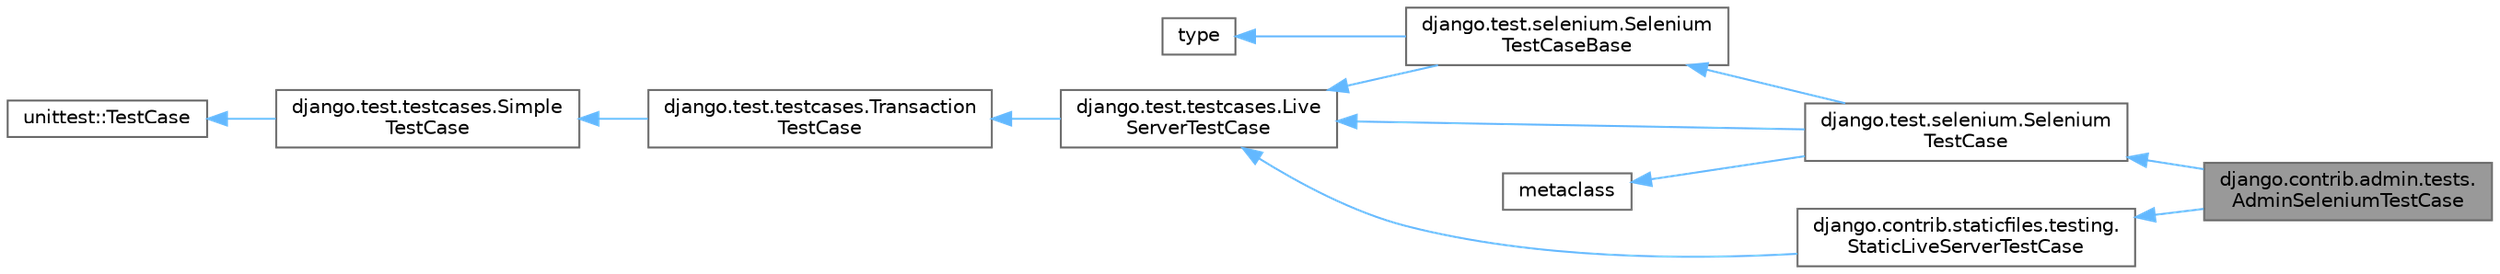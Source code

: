 digraph "django.contrib.admin.tests.AdminSeleniumTestCase"
{
 // LATEX_PDF_SIZE
  bgcolor="transparent";
  edge [fontname=Helvetica,fontsize=10,labelfontname=Helvetica,labelfontsize=10];
  node [fontname=Helvetica,fontsize=10,shape=box,height=0.2,width=0.4];
  rankdir="LR";
  Node1 [id="Node000001",label="django.contrib.admin.tests.\lAdminSeleniumTestCase",height=0.2,width=0.4,color="gray40", fillcolor="grey60", style="filled", fontcolor="black",tooltip=" "];
  Node2 -> Node1 [id="edge1_Node000001_Node000002",dir="back",color="steelblue1",style="solid",tooltip=" "];
  Node2 [id="Node000002",label="django.test.selenium.Selenium\lTestCase",height=0.2,width=0.4,color="gray40", fillcolor="white", style="filled",URL="$classdjango_1_1test_1_1selenium_1_1_selenium_test_case.html",tooltip=" "];
  Node3 -> Node2 [id="edge2_Node000002_Node000003",dir="back",color="steelblue1",style="solid",tooltip=" "];
  Node3 [id="Node000003",label="django.test.testcases.Live\lServerTestCase",height=0.2,width=0.4,color="gray40", fillcolor="white", style="filled",URL="$classdjango_1_1test_1_1testcases_1_1_live_server_test_case.html",tooltip=" "];
  Node4 -> Node3 [id="edge3_Node000003_Node000004",dir="back",color="steelblue1",style="solid",tooltip=" "];
  Node4 [id="Node000004",label="django.test.testcases.Transaction\lTestCase",height=0.2,width=0.4,color="gray40", fillcolor="white", style="filled",URL="$classdjango_1_1test_1_1testcases_1_1_transaction_test_case.html",tooltip=" "];
  Node5 -> Node4 [id="edge4_Node000004_Node000005",dir="back",color="steelblue1",style="solid",tooltip=" "];
  Node5 [id="Node000005",label="django.test.testcases.Simple\lTestCase",height=0.2,width=0.4,color="gray40", fillcolor="white", style="filled",URL="$classdjango_1_1test_1_1testcases_1_1_simple_test_case.html",tooltip=" "];
  Node6 -> Node5 [id="edge5_Node000005_Node000006",dir="back",color="steelblue1",style="solid",tooltip=" "];
  Node6 [id="Node000006",label="unittest::TestCase",height=0.2,width=0.4,color="gray40", fillcolor="white", style="filled",tooltip=" "];
  Node7 -> Node2 [id="edge6_Node000002_Node000007",dir="back",color="steelblue1",style="solid",tooltip=" "];
  Node7 [id="Node000007",label="metaclass",height=0.2,width=0.4,color="gray40", fillcolor="white", style="filled",tooltip=" "];
  Node8 -> Node2 [id="edge7_Node000002_Node000008",dir="back",color="steelblue1",style="solid",tooltip=" "];
  Node8 [id="Node000008",label="django.test.selenium.Selenium\lTestCaseBase",height=0.2,width=0.4,color="gray40", fillcolor="white", style="filled",URL="$classdjango_1_1test_1_1selenium_1_1_selenium_test_case_base.html",tooltip=" "];
  Node9 -> Node8 [id="edge8_Node000008_Node000009",dir="back",color="steelblue1",style="solid",tooltip=" "];
  Node9 [id="Node000009",label="type",height=0.2,width=0.4,color="gray40", fillcolor="white", style="filled",tooltip=" "];
  Node3 -> Node8 [id="edge9_Node000008_Node000003",dir="back",color="steelblue1",style="solid",tooltip=" "];
  Node10 -> Node1 [id="edge10_Node000001_Node000010",dir="back",color="steelblue1",style="solid",tooltip=" "];
  Node10 [id="Node000010",label="django.contrib.staticfiles.testing.\lStaticLiveServerTestCase",height=0.2,width=0.4,color="gray40", fillcolor="white", style="filled",URL="$classdjango_1_1contrib_1_1staticfiles_1_1testing_1_1_static_live_server_test_case.html",tooltip=" "];
  Node3 -> Node10 [id="edge11_Node000010_Node000003",dir="back",color="steelblue1",style="solid",tooltip=" "];
}
